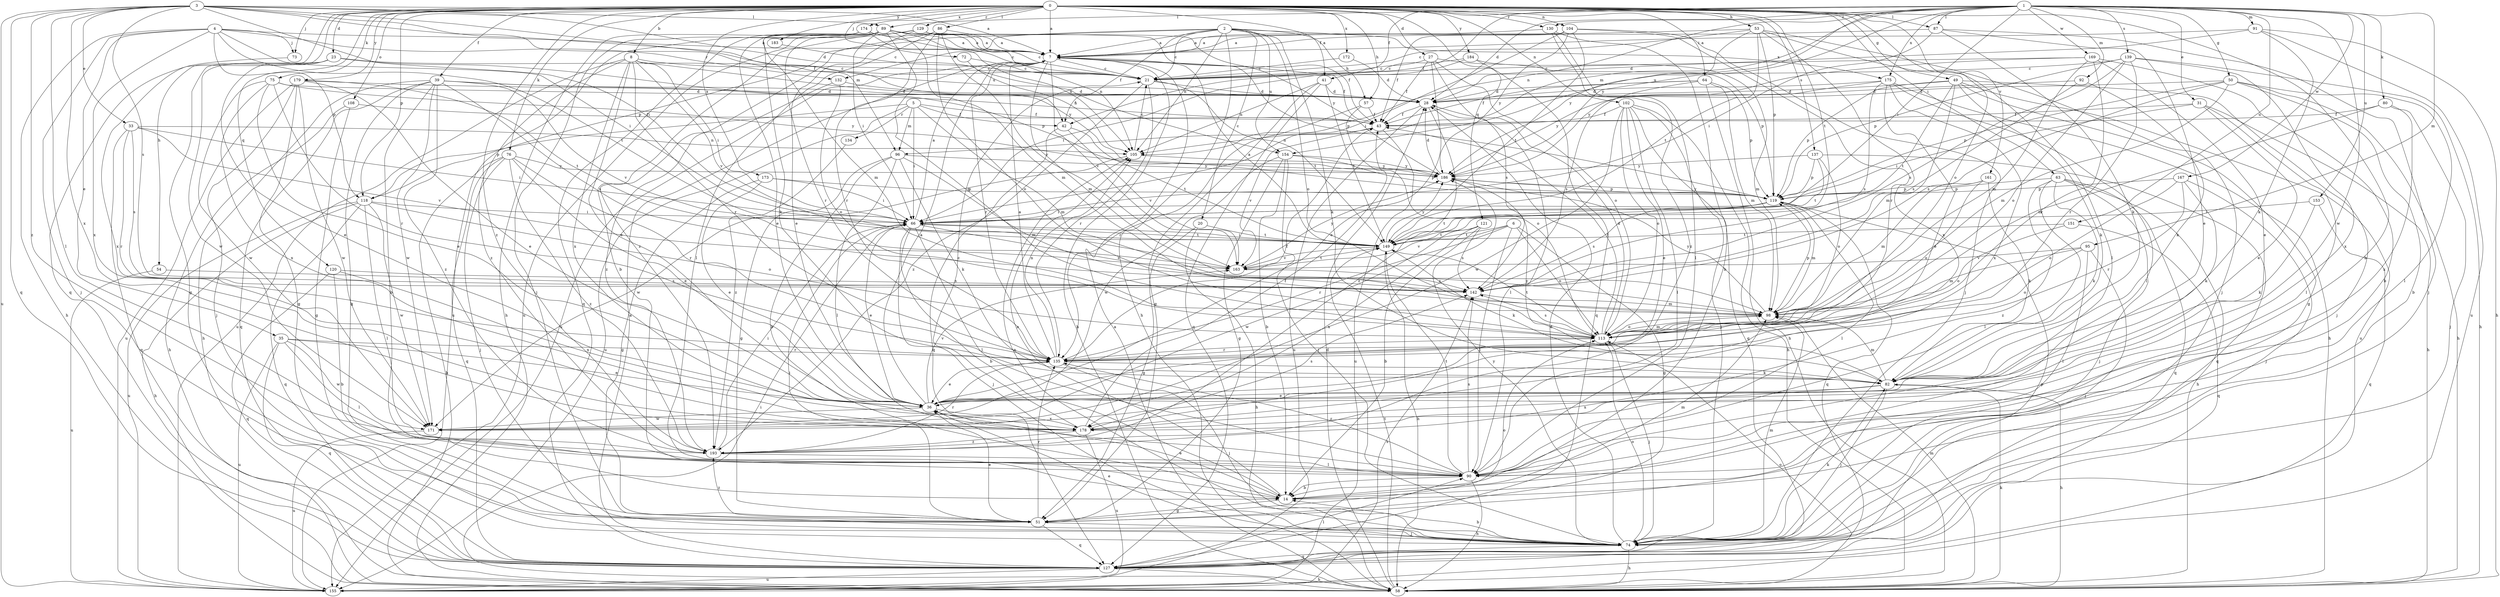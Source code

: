 strict digraph  {
0;
1;
2;
3;
4;
5;
6;
7;
8;
14;
20;
21;
23;
27;
28;
31;
33;
35;
36;
39;
41;
42;
43;
49;
50;
51;
53;
54;
57;
58;
63;
64;
66;
72;
73;
74;
75;
76;
80;
82;
86;
87;
89;
90;
91;
92;
95;
96;
98;
102;
104;
105;
108;
113;
118;
119;
120;
121;
127;
129;
130;
132;
134;
135;
137;
139;
142;
149;
151;
153;
154;
155;
161;
163;
167;
169;
171;
172;
173;
174;
175;
178;
179;
183;
184;
186;
193;
0 -> 7  [label=a];
0 -> 8  [label=b];
0 -> 14  [label=b];
0 -> 23  [label=d];
0 -> 27  [label=d];
0 -> 39  [label=f];
0 -> 41  [label=f];
0 -> 49  [label=g];
0 -> 53  [label=h];
0 -> 54  [label=h];
0 -> 57  [label=h];
0 -> 63  [label=i];
0 -> 64  [label=i];
0 -> 72  [label=j];
0 -> 73  [label=j];
0 -> 75  [label=k];
0 -> 76  [label=k];
0 -> 86  [label=l];
0 -> 87  [label=l];
0 -> 102  [label=n];
0 -> 104  [label=n];
0 -> 108  [label=o];
0 -> 113  [label=o];
0 -> 118  [label=p];
0 -> 120  [label=q];
0 -> 121  [label=q];
0 -> 127  [label=q];
0 -> 129  [label=r];
0 -> 130  [label=r];
0 -> 137  [label=s];
0 -> 149  [label=t];
0 -> 161  [label=v];
0 -> 172  [label=x];
0 -> 173  [label=x];
0 -> 174  [label=x];
0 -> 179  [label=y];
0 -> 183  [label=y];
0 -> 184  [label=y];
0 -> 193  [label=z];
1 -> 28  [label=d];
1 -> 31  [label=e];
1 -> 41  [label=f];
1 -> 42  [label=f];
1 -> 50  [label=g];
1 -> 66  [label=i];
1 -> 80  [label=k];
1 -> 87  [label=l];
1 -> 89  [label=l];
1 -> 91  [label=m];
1 -> 92  [label=m];
1 -> 95  [label=m];
1 -> 96  [label=m];
1 -> 105  [label=n];
1 -> 130  [label=r];
1 -> 139  [label=s];
1 -> 151  [label=u];
1 -> 153  [label=u];
1 -> 154  [label=u];
1 -> 167  [label=w];
1 -> 169  [label=w];
1 -> 171  [label=w];
1 -> 175  [label=x];
1 -> 186  [label=y];
2 -> 7  [label=a];
2 -> 20  [label=c];
2 -> 21  [label=c];
2 -> 42  [label=f];
2 -> 57  [label=h];
2 -> 58  [label=h];
2 -> 82  [label=k];
2 -> 105  [label=n];
2 -> 113  [label=o];
2 -> 118  [label=p];
2 -> 132  [label=r];
2 -> 154  [label=u];
2 -> 175  [label=x];
3 -> 7  [label=a];
3 -> 28  [label=d];
3 -> 33  [label=e];
3 -> 42  [label=f];
3 -> 66  [label=i];
3 -> 89  [label=l];
3 -> 90  [label=l];
3 -> 96  [label=m];
3 -> 127  [label=q];
3 -> 142  [label=s];
3 -> 154  [label=u];
3 -> 155  [label=u];
3 -> 178  [label=x];
3 -> 193  [label=z];
4 -> 7  [label=a];
4 -> 35  [label=e];
4 -> 58  [label=h];
4 -> 66  [label=i];
4 -> 73  [label=j];
4 -> 74  [label=j];
4 -> 118  [label=p];
4 -> 132  [label=r];
4 -> 149  [label=t];
4 -> 178  [label=x];
5 -> 42  [label=f];
5 -> 43  [label=f];
5 -> 66  [label=i];
5 -> 96  [label=m];
5 -> 98  [label=m];
5 -> 118  [label=p];
5 -> 134  [label=r];
5 -> 155  [label=u];
6 -> 51  [label=g];
6 -> 90  [label=l];
6 -> 113  [label=o];
6 -> 135  [label=r];
6 -> 149  [label=t];
6 -> 163  [label=v];
7 -> 21  [label=c];
7 -> 43  [label=f];
7 -> 58  [label=h];
7 -> 98  [label=m];
7 -> 119  [label=p];
7 -> 135  [label=r];
7 -> 155  [label=u];
7 -> 163  [label=v];
8 -> 21  [label=c];
8 -> 36  [label=e];
8 -> 66  [label=i];
8 -> 135  [label=r];
8 -> 155  [label=u];
8 -> 163  [label=v];
8 -> 178  [label=x];
8 -> 186  [label=y];
8 -> 193  [label=z];
14 -> 36  [label=e];
14 -> 51  [label=g];
14 -> 98  [label=m];
14 -> 105  [label=n];
20 -> 51  [label=g];
20 -> 58  [label=h];
20 -> 149  [label=t];
21 -> 28  [label=d];
21 -> 135  [label=r];
21 -> 149  [label=t];
21 -> 193  [label=z];
23 -> 21  [label=c];
23 -> 36  [label=e];
23 -> 51  [label=g];
23 -> 119  [label=p];
23 -> 171  [label=w];
27 -> 21  [label=c];
27 -> 36  [label=e];
27 -> 43  [label=f];
27 -> 113  [label=o];
27 -> 119  [label=p];
27 -> 142  [label=s];
28 -> 43  [label=f];
28 -> 90  [label=l];
28 -> 155  [label=u];
28 -> 193  [label=z];
31 -> 36  [label=e];
31 -> 43  [label=f];
31 -> 58  [label=h];
31 -> 66  [label=i];
31 -> 90  [label=l];
33 -> 66  [label=i];
33 -> 105  [label=n];
33 -> 127  [label=q];
33 -> 135  [label=r];
33 -> 142  [label=s];
33 -> 163  [label=v];
35 -> 36  [label=e];
35 -> 90  [label=l];
35 -> 127  [label=q];
35 -> 135  [label=r];
35 -> 155  [label=u];
35 -> 171  [label=w];
36 -> 7  [label=a];
36 -> 163  [label=v];
36 -> 171  [label=w];
36 -> 178  [label=x];
39 -> 14  [label=b];
39 -> 28  [label=d];
39 -> 43  [label=f];
39 -> 51  [label=g];
39 -> 58  [label=h];
39 -> 127  [label=q];
39 -> 142  [label=s];
39 -> 163  [label=v];
39 -> 171  [label=w];
39 -> 193  [label=z];
41 -> 28  [label=d];
41 -> 51  [label=g];
41 -> 105  [label=n];
41 -> 127  [label=q];
41 -> 149  [label=t];
42 -> 127  [label=q];
42 -> 149  [label=t];
42 -> 163  [label=v];
43 -> 105  [label=n];
43 -> 155  [label=u];
43 -> 163  [label=v];
49 -> 28  [label=d];
49 -> 51  [label=g];
49 -> 74  [label=j];
49 -> 82  [label=k];
49 -> 98  [label=m];
49 -> 119  [label=p];
49 -> 149  [label=t];
49 -> 155  [label=u];
50 -> 14  [label=b];
50 -> 28  [label=d];
50 -> 58  [label=h];
50 -> 90  [label=l];
50 -> 98  [label=m];
50 -> 119  [label=p];
50 -> 142  [label=s];
51 -> 36  [label=e];
51 -> 66  [label=i];
51 -> 74  [label=j];
51 -> 113  [label=o];
51 -> 127  [label=q];
51 -> 135  [label=r];
51 -> 193  [label=z];
53 -> 7  [label=a];
53 -> 21  [label=c];
53 -> 74  [label=j];
53 -> 90  [label=l];
53 -> 119  [label=p];
53 -> 135  [label=r];
53 -> 149  [label=t];
53 -> 186  [label=y];
54 -> 142  [label=s];
54 -> 155  [label=u];
57 -> 43  [label=f];
57 -> 113  [label=o];
57 -> 135  [label=r];
58 -> 7  [label=a];
58 -> 28  [label=d];
58 -> 66  [label=i];
58 -> 82  [label=k];
58 -> 98  [label=m];
58 -> 113  [label=o];
58 -> 149  [label=t];
63 -> 58  [label=h];
63 -> 74  [label=j];
63 -> 82  [label=k];
63 -> 90  [label=l];
63 -> 119  [label=p];
63 -> 127  [label=q];
63 -> 193  [label=z];
64 -> 28  [label=d];
64 -> 43  [label=f];
64 -> 58  [label=h];
64 -> 98  [label=m];
64 -> 119  [label=p];
64 -> 142  [label=s];
66 -> 7  [label=a];
66 -> 14  [label=b];
66 -> 36  [label=e];
66 -> 74  [label=j];
66 -> 90  [label=l];
66 -> 142  [label=s];
66 -> 149  [label=t];
72 -> 21  [label=c];
72 -> 105  [label=n];
73 -> 178  [label=x];
74 -> 14  [label=b];
74 -> 28  [label=d];
74 -> 36  [label=e];
74 -> 58  [label=h];
74 -> 82  [label=k];
74 -> 98  [label=m];
74 -> 105  [label=n];
74 -> 113  [label=o];
74 -> 127  [label=q];
74 -> 186  [label=y];
75 -> 28  [label=d];
75 -> 36  [label=e];
75 -> 135  [label=r];
75 -> 171  [label=w];
75 -> 178  [label=x];
75 -> 186  [label=y];
76 -> 36  [label=e];
76 -> 58  [label=h];
76 -> 74  [label=j];
76 -> 127  [label=q];
76 -> 135  [label=r];
76 -> 186  [label=y];
76 -> 193  [label=z];
80 -> 43  [label=f];
80 -> 74  [label=j];
80 -> 98  [label=m];
80 -> 178  [label=x];
82 -> 36  [label=e];
82 -> 58  [label=h];
82 -> 74  [label=j];
82 -> 98  [label=m];
82 -> 178  [label=x];
82 -> 186  [label=y];
86 -> 7  [label=a];
86 -> 90  [label=l];
86 -> 113  [label=o];
86 -> 135  [label=r];
86 -> 163  [label=v];
86 -> 193  [label=z];
87 -> 7  [label=a];
87 -> 36  [label=e];
87 -> 66  [label=i];
87 -> 74  [label=j];
87 -> 82  [label=k];
89 -> 7  [label=a];
89 -> 36  [label=e];
89 -> 43  [label=f];
89 -> 66  [label=i];
89 -> 82  [label=k];
89 -> 98  [label=m];
89 -> 105  [label=n];
89 -> 113  [label=o];
89 -> 127  [label=q];
89 -> 135  [label=r];
89 -> 155  [label=u];
90 -> 14  [label=b];
90 -> 58  [label=h];
90 -> 135  [label=r];
90 -> 142  [label=s];
90 -> 149  [label=t];
91 -> 7  [label=a];
91 -> 28  [label=d];
91 -> 58  [label=h];
91 -> 82  [label=k];
91 -> 155  [label=u];
92 -> 28  [label=d];
92 -> 82  [label=k];
92 -> 142  [label=s];
95 -> 74  [label=j];
95 -> 90  [label=l];
95 -> 98  [label=m];
95 -> 113  [label=o];
95 -> 163  [label=v];
96 -> 14  [label=b];
96 -> 51  [label=g];
96 -> 82  [label=k];
96 -> 90  [label=l];
96 -> 98  [label=m];
96 -> 186  [label=y];
98 -> 113  [label=o];
98 -> 119  [label=p];
98 -> 186  [label=y];
102 -> 36  [label=e];
102 -> 43  [label=f];
102 -> 58  [label=h];
102 -> 74  [label=j];
102 -> 90  [label=l];
102 -> 113  [label=o];
102 -> 127  [label=q];
102 -> 171  [label=w];
104 -> 7  [label=a];
104 -> 43  [label=f];
104 -> 66  [label=i];
104 -> 74  [label=j];
104 -> 149  [label=t];
104 -> 178  [label=x];
104 -> 186  [label=y];
105 -> 21  [label=c];
105 -> 171  [label=w];
105 -> 186  [label=y];
108 -> 43  [label=f];
108 -> 51  [label=g];
108 -> 58  [label=h];
113 -> 28  [label=d];
113 -> 43  [label=f];
113 -> 74  [label=j];
113 -> 98  [label=m];
113 -> 135  [label=r];
113 -> 142  [label=s];
113 -> 149  [label=t];
118 -> 58  [label=h];
118 -> 66  [label=i];
118 -> 90  [label=l];
118 -> 113  [label=o];
118 -> 127  [label=q];
118 -> 155  [label=u];
118 -> 171  [label=w];
119 -> 66  [label=i];
119 -> 90  [label=l];
119 -> 98  [label=m];
119 -> 127  [label=q];
119 -> 142  [label=s];
119 -> 149  [label=t];
119 -> 186  [label=y];
120 -> 14  [label=b];
120 -> 127  [label=q];
120 -> 142  [label=s];
120 -> 178  [label=x];
121 -> 14  [label=b];
121 -> 142  [label=s];
121 -> 149  [label=t];
121 -> 171  [label=w];
121 -> 178  [label=x];
127 -> 7  [label=a];
127 -> 58  [label=h];
127 -> 90  [label=l];
127 -> 119  [label=p];
127 -> 155  [label=u];
129 -> 7  [label=a];
129 -> 14  [label=b];
129 -> 21  [label=c];
129 -> 36  [label=e];
129 -> 155  [label=u];
129 -> 186  [label=y];
130 -> 7  [label=a];
130 -> 14  [label=b];
130 -> 90  [label=l];
130 -> 193  [label=z];
132 -> 28  [label=d];
132 -> 113  [label=o];
132 -> 193  [label=z];
134 -> 193  [label=z];
135 -> 7  [label=a];
135 -> 36  [label=e];
135 -> 43  [label=f];
135 -> 74  [label=j];
135 -> 82  [label=k];
135 -> 105  [label=n];
137 -> 113  [label=o];
137 -> 119  [label=p];
137 -> 127  [label=q];
137 -> 149  [label=t];
137 -> 186  [label=y];
139 -> 21  [label=c];
139 -> 58  [label=h];
139 -> 113  [label=o];
139 -> 119  [label=p];
139 -> 135  [label=r];
139 -> 142  [label=s];
139 -> 178  [label=x];
142 -> 98  [label=m];
149 -> 7  [label=a];
149 -> 58  [label=h];
149 -> 66  [label=i];
149 -> 82  [label=k];
149 -> 163  [label=v];
149 -> 186  [label=y];
151 -> 113  [label=o];
151 -> 127  [label=q];
151 -> 149  [label=t];
153 -> 66  [label=i];
153 -> 82  [label=k];
153 -> 127  [label=q];
154 -> 14  [label=b];
154 -> 51  [label=g];
154 -> 74  [label=j];
154 -> 119  [label=p];
154 -> 171  [label=w];
154 -> 186  [label=y];
155 -> 142  [label=s];
161 -> 82  [label=k];
161 -> 98  [label=m];
161 -> 113  [label=o];
161 -> 119  [label=p];
163 -> 142  [label=s];
163 -> 149  [label=t];
163 -> 186  [label=y];
167 -> 74  [label=j];
167 -> 82  [label=k];
167 -> 113  [label=o];
167 -> 119  [label=p];
167 -> 135  [label=r];
169 -> 14  [label=b];
169 -> 21  [label=c];
169 -> 36  [label=e];
169 -> 98  [label=m];
169 -> 135  [label=r];
169 -> 186  [label=y];
171 -> 155  [label=u];
172 -> 21  [label=c];
172 -> 28  [label=d];
173 -> 36  [label=e];
173 -> 51  [label=g];
173 -> 66  [label=i];
173 -> 119  [label=p];
174 -> 7  [label=a];
174 -> 21  [label=c];
174 -> 58  [label=h];
174 -> 74  [label=j];
174 -> 98  [label=m];
174 -> 105  [label=n];
175 -> 28  [label=d];
175 -> 36  [label=e];
175 -> 58  [label=h];
175 -> 90  [label=l];
175 -> 142  [label=s];
175 -> 178  [label=x];
175 -> 186  [label=y];
178 -> 21  [label=c];
178 -> 43  [label=f];
178 -> 142  [label=s];
178 -> 155  [label=u];
178 -> 193  [label=z];
179 -> 28  [label=d];
179 -> 36  [label=e];
179 -> 51  [label=g];
179 -> 74  [label=j];
179 -> 149  [label=t];
179 -> 155  [label=u];
179 -> 171  [label=w];
183 -> 21  [label=c];
184 -> 21  [label=c];
184 -> 66  [label=i];
184 -> 98  [label=m];
184 -> 127  [label=q];
186 -> 28  [label=d];
186 -> 119  [label=p];
193 -> 66  [label=i];
193 -> 90  [label=l];
193 -> 135  [label=r];
}
